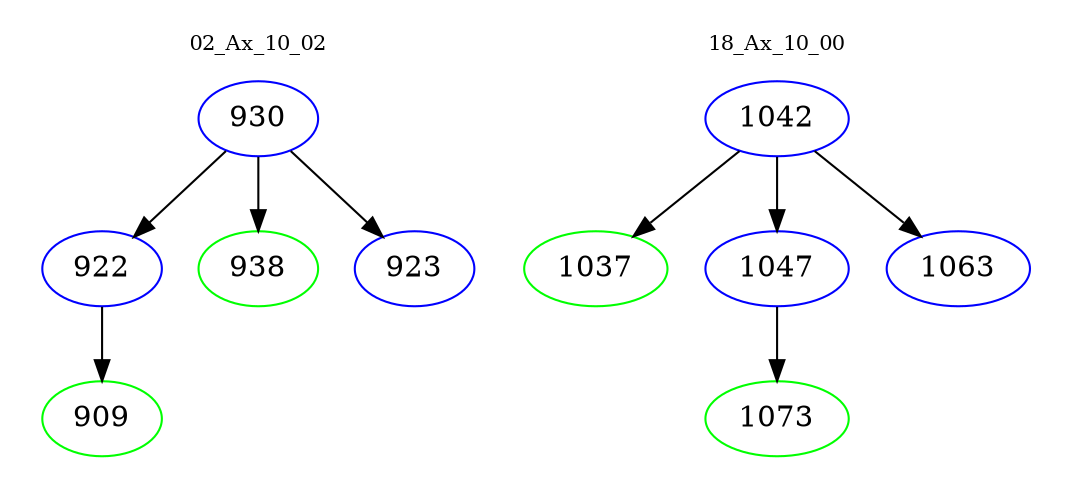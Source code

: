 digraph{
subgraph cluster_0 {
color = white
label = "02_Ax_10_02";
fontsize=10;
T0_930 [label="930", color="blue"]
T0_930 -> T0_922 [color="black"]
T0_922 [label="922", color="blue"]
T0_922 -> T0_909 [color="black"]
T0_909 [label="909", color="green"]
T0_930 -> T0_938 [color="black"]
T0_938 [label="938", color="green"]
T0_930 -> T0_923 [color="black"]
T0_923 [label="923", color="blue"]
}
subgraph cluster_1 {
color = white
label = "18_Ax_10_00";
fontsize=10;
T1_1042 [label="1042", color="blue"]
T1_1042 -> T1_1037 [color="black"]
T1_1037 [label="1037", color="green"]
T1_1042 -> T1_1047 [color="black"]
T1_1047 [label="1047", color="blue"]
T1_1047 -> T1_1073 [color="black"]
T1_1073 [label="1073", color="green"]
T1_1042 -> T1_1063 [color="black"]
T1_1063 [label="1063", color="blue"]
}
}
